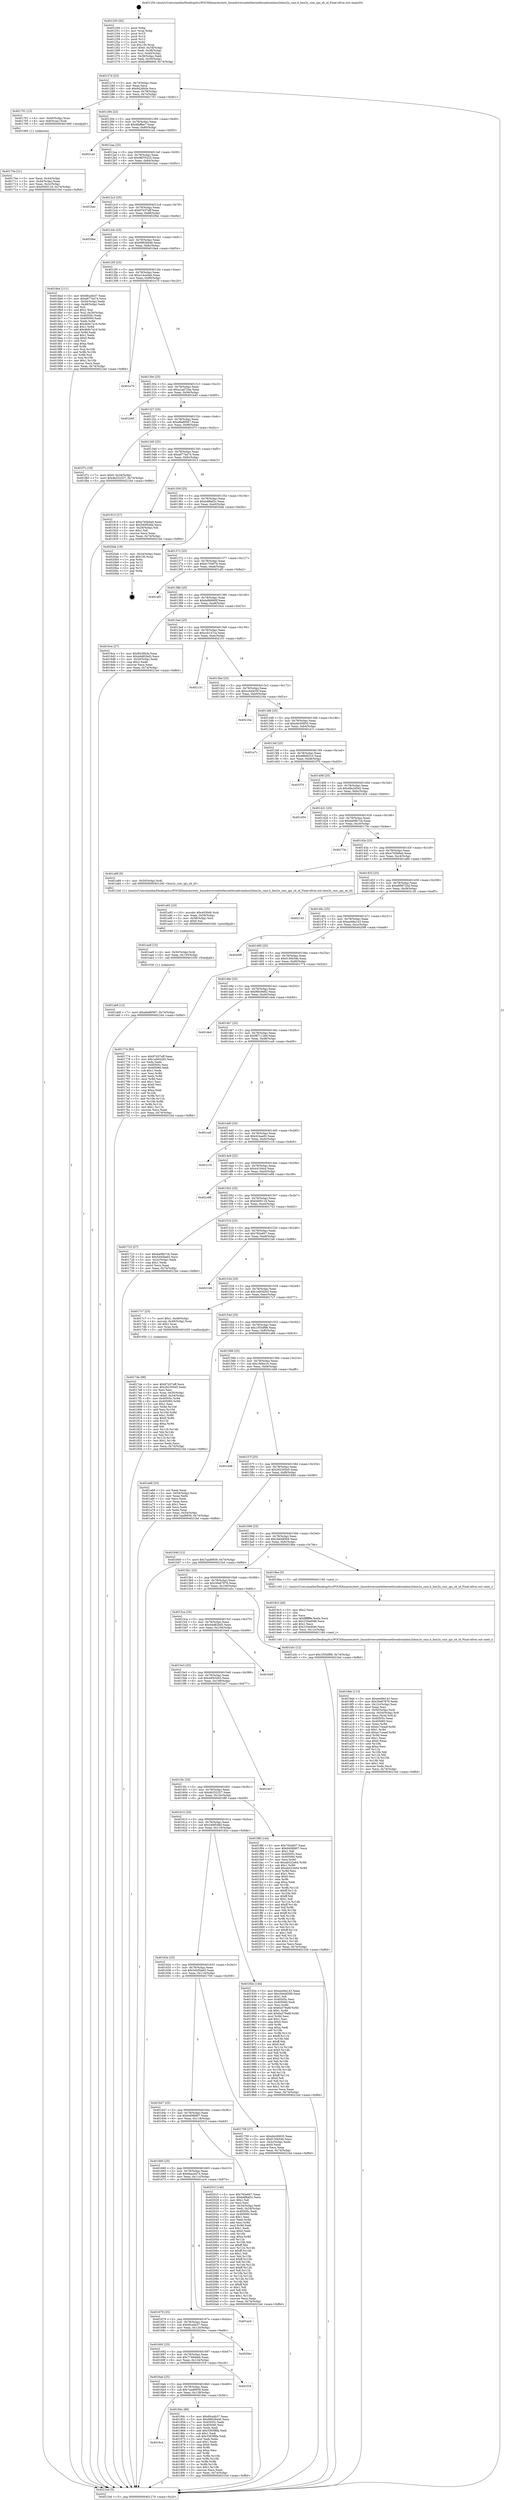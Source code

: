 digraph "0x401250" {
  label = "0x401250 (/mnt/c/Users/mathe/Desktop/tcc/POCII/binaries/extr_linuxdriversnetethernetbroadcombnx2xbnx2x_cmn.h_bnx2x_cnic_igu_sb_id_Final-ollvm.out::main(0))"
  labelloc = "t"
  node[shape=record]

  Entry [label="",width=0.3,height=0.3,shape=circle,fillcolor=black,style=filled]
  "0x40127d" [label="{
     0x40127d [23]\l
     | [instrs]\l
     &nbsp;&nbsp;0x40127d \<+3\>: mov -0x74(%rbp),%eax\l
     &nbsp;&nbsp;0x401280 \<+2\>: mov %eax,%ecx\l
     &nbsp;&nbsp;0x401282 \<+6\>: sub $0x8426fcfa,%ecx\l
     &nbsp;&nbsp;0x401288 \<+3\>: mov %eax,-0x78(%rbp)\l
     &nbsp;&nbsp;0x40128b \<+3\>: mov %ecx,-0x7c(%rbp)\l
     &nbsp;&nbsp;0x40128e \<+6\>: je 0000000000401701 \<main+0x4b1\>\l
  }"]
  "0x401701" [label="{
     0x401701 [13]\l
     | [instrs]\l
     &nbsp;&nbsp;0x401701 \<+4\>: mov -0x40(%rbp),%rax\l
     &nbsp;&nbsp;0x401705 \<+4\>: mov 0x8(%rax),%rdi\l
     &nbsp;&nbsp;0x401709 \<+5\>: call 0000000000401060 \<atoi@plt\>\l
     | [calls]\l
     &nbsp;&nbsp;0x401060 \{1\} (unknown)\l
  }"]
  "0x401294" [label="{
     0x401294 [22]\l
     | [instrs]\l
     &nbsp;&nbsp;0x401294 \<+5\>: jmp 0000000000401299 \<main+0x49\>\l
     &nbsp;&nbsp;0x401299 \<+3\>: mov -0x78(%rbp),%eax\l
     &nbsp;&nbsp;0x40129c \<+5\>: sub $0x8faffae7,%eax\l
     &nbsp;&nbsp;0x4012a1 \<+3\>: mov %eax,-0x80(%rbp)\l
     &nbsp;&nbsp;0x4012a4 \<+6\>: je 00000000004021a5 \<main+0xf55\>\l
  }"]
  Exit [label="",width=0.3,height=0.3,shape=circle,fillcolor=black,style=filled,peripheries=2]
  "0x4021a5" [label="{
     0x4021a5\l
  }", style=dashed]
  "0x4012aa" [label="{
     0x4012aa [25]\l
     | [instrs]\l
     &nbsp;&nbsp;0x4012aa \<+5\>: jmp 00000000004012af \<main+0x5f\>\l
     &nbsp;&nbsp;0x4012af \<+3\>: mov -0x78(%rbp),%eax\l
     &nbsp;&nbsp;0x4012b2 \<+5\>: sub $0x96f76225,%eax\l
     &nbsp;&nbsp;0x4012b7 \<+6\>: mov %eax,-0x84(%rbp)\l
     &nbsp;&nbsp;0x4012bd \<+6\>: je 0000000000401bac \<main+0x95c\>\l
  }"]
  "0x401ab8" [label="{
     0x401ab8 [12]\l
     | [instrs]\l
     &nbsp;&nbsp;0x401ab8 \<+7\>: movl $0xa6a89567,-0x74(%rbp)\l
     &nbsp;&nbsp;0x401abf \<+5\>: jmp 00000000004021bd \<main+0xf6d\>\l
  }"]
  "0x401bac" [label="{
     0x401bac\l
  }", style=dashed]
  "0x4012c3" [label="{
     0x4012c3 [25]\l
     | [instrs]\l
     &nbsp;&nbsp;0x4012c3 \<+5\>: jmp 00000000004012c8 \<main+0x78\>\l
     &nbsp;&nbsp;0x4012c8 \<+3\>: mov -0x78(%rbp),%eax\l
     &nbsp;&nbsp;0x4012cb \<+5\>: sub $0x97d37eff,%eax\l
     &nbsp;&nbsp;0x4012d0 \<+6\>: mov %eax,-0x88(%rbp)\l
     &nbsp;&nbsp;0x4012d6 \<+6\>: je 00000000004020be \<main+0xe6e\>\l
  }"]
  "0x401aa9" [label="{
     0x401aa9 [15]\l
     | [instrs]\l
     &nbsp;&nbsp;0x401aa9 \<+4\>: mov -0x50(%rbp),%rdi\l
     &nbsp;&nbsp;0x401aad \<+6\>: mov %eax,-0x130(%rbp)\l
     &nbsp;&nbsp;0x401ab3 \<+5\>: call 0000000000401030 \<free@plt\>\l
     | [calls]\l
     &nbsp;&nbsp;0x401030 \{1\} (unknown)\l
  }"]
  "0x4020be" [label="{
     0x4020be\l
  }", style=dashed]
  "0x4012dc" [label="{
     0x4012dc [25]\l
     | [instrs]\l
     &nbsp;&nbsp;0x4012dc \<+5\>: jmp 00000000004012e1 \<main+0x91\>\l
     &nbsp;&nbsp;0x4012e1 \<+3\>: mov -0x78(%rbp),%eax\l
     &nbsp;&nbsp;0x4012e4 \<+5\>: sub $0x99628446,%eax\l
     &nbsp;&nbsp;0x4012e9 \<+6\>: mov %eax,-0x8c(%rbp)\l
     &nbsp;&nbsp;0x4012ef \<+6\>: je 00000000004018a4 \<main+0x654\>\l
  }"]
  "0x401a92" [label="{
     0x401a92 [23]\l
     | [instrs]\l
     &nbsp;&nbsp;0x401a92 \<+10\>: movabs $0x4030d6,%rdi\l
     &nbsp;&nbsp;0x401a9c \<+3\>: mov %eax,-0x58(%rbp)\l
     &nbsp;&nbsp;0x401a9f \<+3\>: mov -0x58(%rbp),%esi\l
     &nbsp;&nbsp;0x401aa2 \<+2\>: mov $0x0,%al\l
     &nbsp;&nbsp;0x401aa4 \<+5\>: call 0000000000401040 \<printf@plt\>\l
     | [calls]\l
     &nbsp;&nbsp;0x401040 \{1\} (unknown)\l
  }"]
  "0x4018a4" [label="{
     0x4018a4 [111]\l
     | [instrs]\l
     &nbsp;&nbsp;0x4018a4 \<+5\>: mov $0x6fca4b37,%eax\l
     &nbsp;&nbsp;0x4018a9 \<+5\>: mov $0xa877ea74,%ecx\l
     &nbsp;&nbsp;0x4018ae \<+3\>: mov -0x54(%rbp),%edx\l
     &nbsp;&nbsp;0x4018b1 \<+3\>: cmp -0x48(%rbp),%edx\l
     &nbsp;&nbsp;0x4018b4 \<+4\>: setl %sil\l
     &nbsp;&nbsp;0x4018b8 \<+4\>: and $0x1,%sil\l
     &nbsp;&nbsp;0x4018bc \<+4\>: mov %sil,-0x26(%rbp)\l
     &nbsp;&nbsp;0x4018c0 \<+7\>: mov 0x40505c,%edx\l
     &nbsp;&nbsp;0x4018c7 \<+7\>: mov 0x405060,%edi\l
     &nbsp;&nbsp;0x4018ce \<+3\>: mov %edx,%r8d\l
     &nbsp;&nbsp;0x4018d1 \<+7\>: sub $0x4b9c7a16,%r8d\l
     &nbsp;&nbsp;0x4018d8 \<+4\>: sub $0x1,%r8d\l
     &nbsp;&nbsp;0x4018dc \<+7\>: add $0x4b9c7a16,%r8d\l
     &nbsp;&nbsp;0x4018e3 \<+4\>: imul %r8d,%edx\l
     &nbsp;&nbsp;0x4018e7 \<+3\>: and $0x1,%edx\l
     &nbsp;&nbsp;0x4018ea \<+3\>: cmp $0x0,%edx\l
     &nbsp;&nbsp;0x4018ed \<+4\>: sete %sil\l
     &nbsp;&nbsp;0x4018f1 \<+3\>: cmp $0xa,%edi\l
     &nbsp;&nbsp;0x4018f4 \<+4\>: setl %r9b\l
     &nbsp;&nbsp;0x4018f8 \<+3\>: mov %sil,%r10b\l
     &nbsp;&nbsp;0x4018fb \<+3\>: and %r9b,%r10b\l
     &nbsp;&nbsp;0x4018fe \<+3\>: xor %r9b,%sil\l
     &nbsp;&nbsp;0x401901 \<+3\>: or %sil,%r10b\l
     &nbsp;&nbsp;0x401904 \<+4\>: test $0x1,%r10b\l
     &nbsp;&nbsp;0x401908 \<+3\>: cmovne %ecx,%eax\l
     &nbsp;&nbsp;0x40190b \<+3\>: mov %eax,-0x74(%rbp)\l
     &nbsp;&nbsp;0x40190e \<+5\>: jmp 00000000004021bd \<main+0xf6d\>\l
  }"]
  "0x4012f5" [label="{
     0x4012f5 [25]\l
     | [instrs]\l
     &nbsp;&nbsp;0x4012f5 \<+5\>: jmp 00000000004012fa \<main+0xaa\>\l
     &nbsp;&nbsp;0x4012fa \<+3\>: mov -0x78(%rbp),%eax\l
     &nbsp;&nbsp;0x4012fd \<+5\>: sub $0xa14ce0ab,%eax\l
     &nbsp;&nbsp;0x401302 \<+6\>: mov %eax,-0x90(%rbp)\l
     &nbsp;&nbsp;0x401308 \<+6\>: je 0000000000401e70 \<main+0xc20\>\l
  }"]
  "0x4019eb" [label="{
     0x4019eb [113]\l
     | [instrs]\l
     &nbsp;&nbsp;0x4019eb \<+5\>: mov $0xee49a143,%ecx\l
     &nbsp;&nbsp;0x4019f0 \<+5\>: mov $0x30e67876,%edx\l
     &nbsp;&nbsp;0x4019f5 \<+6\>: mov -0x12c(%rbp),%esi\l
     &nbsp;&nbsp;0x4019fb \<+3\>: imul %eax,%esi\l
     &nbsp;&nbsp;0x4019fe \<+4\>: mov -0x50(%rbp),%rdi\l
     &nbsp;&nbsp;0x401a02 \<+4\>: movslq -0x54(%rbp),%r8\l
     &nbsp;&nbsp;0x401a06 \<+4\>: mov %esi,(%rdi,%r8,4)\l
     &nbsp;&nbsp;0x401a0a \<+7\>: mov 0x40505c,%eax\l
     &nbsp;&nbsp;0x401a11 \<+7\>: mov 0x405060,%esi\l
     &nbsp;&nbsp;0x401a18 \<+3\>: mov %eax,%r9d\l
     &nbsp;&nbsp;0x401a1b \<+7\>: sub $0xec7ceaef,%r9d\l
     &nbsp;&nbsp;0x401a22 \<+4\>: sub $0x1,%r9d\l
     &nbsp;&nbsp;0x401a26 \<+7\>: add $0xec7ceaef,%r9d\l
     &nbsp;&nbsp;0x401a2d \<+4\>: imul %r9d,%eax\l
     &nbsp;&nbsp;0x401a31 \<+3\>: and $0x1,%eax\l
     &nbsp;&nbsp;0x401a34 \<+3\>: cmp $0x0,%eax\l
     &nbsp;&nbsp;0x401a37 \<+4\>: sete %r10b\l
     &nbsp;&nbsp;0x401a3b \<+3\>: cmp $0xa,%esi\l
     &nbsp;&nbsp;0x401a3e \<+4\>: setl %r11b\l
     &nbsp;&nbsp;0x401a42 \<+3\>: mov %r10b,%bl\l
     &nbsp;&nbsp;0x401a45 \<+3\>: and %r11b,%bl\l
     &nbsp;&nbsp;0x401a48 \<+3\>: xor %r11b,%r10b\l
     &nbsp;&nbsp;0x401a4b \<+3\>: or %r10b,%bl\l
     &nbsp;&nbsp;0x401a4e \<+3\>: test $0x1,%bl\l
     &nbsp;&nbsp;0x401a51 \<+3\>: cmovne %edx,%ecx\l
     &nbsp;&nbsp;0x401a54 \<+3\>: mov %ecx,-0x74(%rbp)\l
     &nbsp;&nbsp;0x401a57 \<+5\>: jmp 00000000004021bd \<main+0xf6d\>\l
  }"]
  "0x401e70" [label="{
     0x401e70\l
  }", style=dashed]
  "0x40130e" [label="{
     0x40130e [25]\l
     | [instrs]\l
     &nbsp;&nbsp;0x40130e \<+5\>: jmp 0000000000401313 \<main+0xc3\>\l
     &nbsp;&nbsp;0x401313 \<+3\>: mov -0x78(%rbp),%eax\l
     &nbsp;&nbsp;0x401316 \<+5\>: sub $0xa1ad724a,%eax\l
     &nbsp;&nbsp;0x40131b \<+6\>: mov %eax,-0x94(%rbp)\l
     &nbsp;&nbsp;0x401321 \<+6\>: je 0000000000401b45 \<main+0x8f5\>\l
  }"]
  "0x4019c3" [label="{
     0x4019c3 [40]\l
     | [instrs]\l
     &nbsp;&nbsp;0x4019c3 \<+5\>: mov $0x2,%ecx\l
     &nbsp;&nbsp;0x4019c8 \<+1\>: cltd\l
     &nbsp;&nbsp;0x4019c9 \<+2\>: idiv %ecx\l
     &nbsp;&nbsp;0x4019cb \<+6\>: imul $0xfffffffe,%edx,%ecx\l
     &nbsp;&nbsp;0x4019d1 \<+6\>: sub $0x233ed046,%ecx\l
     &nbsp;&nbsp;0x4019d7 \<+3\>: add $0x1,%ecx\l
     &nbsp;&nbsp;0x4019da \<+6\>: add $0x233ed046,%ecx\l
     &nbsp;&nbsp;0x4019e0 \<+6\>: mov %ecx,-0x12c(%rbp)\l
     &nbsp;&nbsp;0x4019e6 \<+5\>: call 0000000000401160 \<next_i\>\l
     | [calls]\l
     &nbsp;&nbsp;0x401160 \{1\} (/mnt/c/Users/mathe/Desktop/tcc/POCII/binaries/extr_linuxdriversnetethernetbroadcombnx2xbnx2x_cmn.h_bnx2x_cnic_igu_sb_id_Final-ollvm.out::next_i)\l
  }"]
  "0x401b45" [label="{
     0x401b45\l
  }", style=dashed]
  "0x401327" [label="{
     0x401327 [25]\l
     | [instrs]\l
     &nbsp;&nbsp;0x401327 \<+5\>: jmp 000000000040132c \<main+0xdc\>\l
     &nbsp;&nbsp;0x40132c \<+3\>: mov -0x78(%rbp),%eax\l
     &nbsp;&nbsp;0x40132f \<+5\>: sub $0xa6a89567,%eax\l
     &nbsp;&nbsp;0x401334 \<+6\>: mov %eax,-0x98(%rbp)\l
     &nbsp;&nbsp;0x40133a \<+6\>: je 0000000000401f7c \<main+0xd2c\>\l
  }"]
  "0x4016c4" [label="{
     0x4016c4\l
  }", style=dashed]
  "0x401f7c" [label="{
     0x401f7c [19]\l
     | [instrs]\l
     &nbsp;&nbsp;0x401f7c \<+7\>: movl $0x0,-0x34(%rbp)\l
     &nbsp;&nbsp;0x401f83 \<+7\>: movl $0x4b252327,-0x74(%rbp)\l
     &nbsp;&nbsp;0x401f8a \<+5\>: jmp 00000000004021bd \<main+0xf6d\>\l
  }"]
  "0x401340" [label="{
     0x401340 [25]\l
     | [instrs]\l
     &nbsp;&nbsp;0x401340 \<+5\>: jmp 0000000000401345 \<main+0xf5\>\l
     &nbsp;&nbsp;0x401345 \<+3\>: mov -0x78(%rbp),%eax\l
     &nbsp;&nbsp;0x401348 \<+5\>: sub $0xa877ea74,%eax\l
     &nbsp;&nbsp;0x40134d \<+6\>: mov %eax,-0x9c(%rbp)\l
     &nbsp;&nbsp;0x401353 \<+6\>: je 0000000000401913 \<main+0x6c3\>\l
  }"]
  "0x40184c" [label="{
     0x40184c [88]\l
     | [instrs]\l
     &nbsp;&nbsp;0x40184c \<+5\>: mov $0x6fca4b37,%eax\l
     &nbsp;&nbsp;0x401851 \<+5\>: mov $0x99628446,%ecx\l
     &nbsp;&nbsp;0x401856 \<+7\>: mov 0x40505c,%edx\l
     &nbsp;&nbsp;0x40185d \<+7\>: mov 0x405060,%esi\l
     &nbsp;&nbsp;0x401864 \<+2\>: mov %edx,%edi\l
     &nbsp;&nbsp;0x401866 \<+6\>: add $0x3393f8fa,%edi\l
     &nbsp;&nbsp;0x40186c \<+3\>: sub $0x1,%edi\l
     &nbsp;&nbsp;0x40186f \<+6\>: sub $0x3393f8fa,%edi\l
     &nbsp;&nbsp;0x401875 \<+3\>: imul %edi,%edx\l
     &nbsp;&nbsp;0x401878 \<+3\>: and $0x1,%edx\l
     &nbsp;&nbsp;0x40187b \<+3\>: cmp $0x0,%edx\l
     &nbsp;&nbsp;0x40187e \<+4\>: sete %r8b\l
     &nbsp;&nbsp;0x401882 \<+3\>: cmp $0xa,%esi\l
     &nbsp;&nbsp;0x401885 \<+4\>: setl %r9b\l
     &nbsp;&nbsp;0x401889 \<+3\>: mov %r8b,%r10b\l
     &nbsp;&nbsp;0x40188c \<+3\>: and %r9b,%r10b\l
     &nbsp;&nbsp;0x40188f \<+3\>: xor %r9b,%r8b\l
     &nbsp;&nbsp;0x401892 \<+3\>: or %r8b,%r10b\l
     &nbsp;&nbsp;0x401895 \<+4\>: test $0x1,%r10b\l
     &nbsp;&nbsp;0x401899 \<+3\>: cmovne %ecx,%eax\l
     &nbsp;&nbsp;0x40189c \<+3\>: mov %eax,-0x74(%rbp)\l
     &nbsp;&nbsp;0x40189f \<+5\>: jmp 00000000004021bd \<main+0xf6d\>\l
  }"]
  "0x401913" [label="{
     0x401913 [27]\l
     | [instrs]\l
     &nbsp;&nbsp;0x401913 \<+5\>: mov $0xe765b6a0,%eax\l
     &nbsp;&nbsp;0x401918 \<+5\>: mov $0x540f548d,%ecx\l
     &nbsp;&nbsp;0x40191d \<+3\>: mov -0x26(%rbp),%dl\l
     &nbsp;&nbsp;0x401920 \<+3\>: test $0x1,%dl\l
     &nbsp;&nbsp;0x401923 \<+3\>: cmovne %ecx,%eax\l
     &nbsp;&nbsp;0x401926 \<+3\>: mov %eax,-0x74(%rbp)\l
     &nbsp;&nbsp;0x401929 \<+5\>: jmp 00000000004021bd \<main+0xf6d\>\l
  }"]
  "0x401359" [label="{
     0x401359 [25]\l
     | [instrs]\l
     &nbsp;&nbsp;0x401359 \<+5\>: jmp 000000000040135e \<main+0x10e\>\l
     &nbsp;&nbsp;0x40135e \<+3\>: mov -0x78(%rbp),%eax\l
     &nbsp;&nbsp;0x401361 \<+5\>: sub $0xb4f8af2c,%eax\l
     &nbsp;&nbsp;0x401366 \<+6\>: mov %eax,-0xa0(%rbp)\l
     &nbsp;&nbsp;0x40136c \<+6\>: je 00000000004020ab \<main+0xe5b\>\l
  }"]
  "0x4016ab" [label="{
     0x4016ab [25]\l
     | [instrs]\l
     &nbsp;&nbsp;0x4016ab \<+5\>: jmp 00000000004016b0 \<main+0x460\>\l
     &nbsp;&nbsp;0x4016b0 \<+3\>: mov -0x78(%rbp),%eax\l
     &nbsp;&nbsp;0x4016b3 \<+5\>: sub $0x7aad9939,%eax\l
     &nbsp;&nbsp;0x4016b8 \<+6\>: mov %eax,-0x128(%rbp)\l
     &nbsp;&nbsp;0x4016be \<+6\>: je 000000000040184c \<main+0x5fc\>\l
  }"]
  "0x4020ab" [label="{
     0x4020ab [19]\l
     | [instrs]\l
     &nbsp;&nbsp;0x4020ab \<+3\>: mov -0x24(%rbp),%eax\l
     &nbsp;&nbsp;0x4020ae \<+7\>: add $0x130,%rsp\l
     &nbsp;&nbsp;0x4020b5 \<+1\>: pop %rbx\l
     &nbsp;&nbsp;0x4020b6 \<+2\>: pop %r12\l
     &nbsp;&nbsp;0x4020b8 \<+2\>: pop %r14\l
     &nbsp;&nbsp;0x4020ba \<+2\>: pop %r15\l
     &nbsp;&nbsp;0x4020bc \<+1\>: pop %rbp\l
     &nbsp;&nbsp;0x4020bd \<+1\>: ret\l
  }"]
  "0x401372" [label="{
     0x401372 [25]\l
     | [instrs]\l
     &nbsp;&nbsp;0x401372 \<+5\>: jmp 0000000000401377 \<main+0x127\>\l
     &nbsp;&nbsp;0x401377 \<+3\>: mov -0x78(%rbp),%eax\l
     &nbsp;&nbsp;0x40137a \<+5\>: sub $0xbc70497b,%eax\l
     &nbsp;&nbsp;0x40137f \<+6\>: mov %eax,-0xa4(%rbp)\l
     &nbsp;&nbsp;0x401385 \<+6\>: je 0000000000401af2 \<main+0x8a2\>\l
  }"]
  "0x401f18" [label="{
     0x401f18\l
  }", style=dashed]
  "0x401af2" [label="{
     0x401af2\l
  }", style=dashed]
  "0x40138b" [label="{
     0x40138b [25]\l
     | [instrs]\l
     &nbsp;&nbsp;0x40138b \<+5\>: jmp 0000000000401390 \<main+0x140\>\l
     &nbsp;&nbsp;0x401390 \<+3\>: mov -0x78(%rbp),%eax\l
     &nbsp;&nbsp;0x401393 \<+5\>: sub $0xbd86660f,%eax\l
     &nbsp;&nbsp;0x401398 \<+6\>: mov %eax,-0xa8(%rbp)\l
     &nbsp;&nbsp;0x40139e \<+6\>: je 00000000004016ce \<main+0x47e\>\l
  }"]
  "0x401692" [label="{
     0x401692 [25]\l
     | [instrs]\l
     &nbsp;&nbsp;0x401692 \<+5\>: jmp 0000000000401697 \<main+0x447\>\l
     &nbsp;&nbsp;0x401697 \<+3\>: mov -0x78(%rbp),%eax\l
     &nbsp;&nbsp;0x40169a \<+5\>: sub $0x77494deb,%eax\l
     &nbsp;&nbsp;0x40169f \<+6\>: mov %eax,-0x124(%rbp)\l
     &nbsp;&nbsp;0x4016a5 \<+6\>: je 0000000000401f18 \<main+0xcc8\>\l
  }"]
  "0x4016ce" [label="{
     0x4016ce [27]\l
     | [instrs]\l
     &nbsp;&nbsp;0x4016ce \<+5\>: mov $0x8426fcfa,%eax\l
     &nbsp;&nbsp;0x4016d3 \<+5\>: mov $0x44d82bd5,%ecx\l
     &nbsp;&nbsp;0x4016d8 \<+3\>: mov -0x30(%rbp),%edx\l
     &nbsp;&nbsp;0x4016db \<+3\>: cmp $0x2,%edx\l
     &nbsp;&nbsp;0x4016de \<+3\>: cmovne %ecx,%eax\l
     &nbsp;&nbsp;0x4016e1 \<+3\>: mov %eax,-0x74(%rbp)\l
     &nbsp;&nbsp;0x4016e4 \<+5\>: jmp 00000000004021bd \<main+0xf6d\>\l
  }"]
  "0x4013a4" [label="{
     0x4013a4 [25]\l
     | [instrs]\l
     &nbsp;&nbsp;0x4013a4 \<+5\>: jmp 00000000004013a9 \<main+0x159\>\l
     &nbsp;&nbsp;0x4013a9 \<+3\>: mov -0x78(%rbp),%eax\l
     &nbsp;&nbsp;0x4013ac \<+5\>: sub $0xccb147ca,%eax\l
     &nbsp;&nbsp;0x4013b1 \<+6\>: mov %eax,-0xac(%rbp)\l
     &nbsp;&nbsp;0x4013b7 \<+6\>: je 0000000000402151 \<main+0xf01\>\l
  }"]
  "0x4021bd" [label="{
     0x4021bd [5]\l
     | [instrs]\l
     &nbsp;&nbsp;0x4021bd \<+5\>: jmp 000000000040127d \<main+0x2d\>\l
  }"]
  "0x401250" [label="{
     0x401250 [45]\l
     | [instrs]\l
     &nbsp;&nbsp;0x401250 \<+1\>: push %rbp\l
     &nbsp;&nbsp;0x401251 \<+3\>: mov %rsp,%rbp\l
     &nbsp;&nbsp;0x401254 \<+2\>: push %r15\l
     &nbsp;&nbsp;0x401256 \<+2\>: push %r14\l
     &nbsp;&nbsp;0x401258 \<+2\>: push %r12\l
     &nbsp;&nbsp;0x40125a \<+1\>: push %rbx\l
     &nbsp;&nbsp;0x40125b \<+7\>: sub $0x130,%rsp\l
     &nbsp;&nbsp;0x401262 \<+7\>: movl $0x0,-0x34(%rbp)\l
     &nbsp;&nbsp;0x401269 \<+3\>: mov %edi,-0x38(%rbp)\l
     &nbsp;&nbsp;0x40126c \<+4\>: mov %rsi,-0x40(%rbp)\l
     &nbsp;&nbsp;0x401270 \<+3\>: mov -0x38(%rbp),%edi\l
     &nbsp;&nbsp;0x401273 \<+3\>: mov %edi,-0x30(%rbp)\l
     &nbsp;&nbsp;0x401276 \<+7\>: movl $0xbd86660f,-0x74(%rbp)\l
  }"]
  "0x40170e" [label="{
     0x40170e [21]\l
     | [instrs]\l
     &nbsp;&nbsp;0x40170e \<+3\>: mov %eax,-0x44(%rbp)\l
     &nbsp;&nbsp;0x401711 \<+3\>: mov -0x44(%rbp),%eax\l
     &nbsp;&nbsp;0x401714 \<+3\>: mov %eax,-0x2c(%rbp)\l
     &nbsp;&nbsp;0x401717 \<+7\>: movl $0x5000118,-0x74(%rbp)\l
     &nbsp;&nbsp;0x40171e \<+5\>: jmp 00000000004021bd \<main+0xf6d\>\l
  }"]
  "0x4020ec" [label="{
     0x4020ec\l
  }", style=dashed]
  "0x402151" [label="{
     0x402151\l
  }", style=dashed]
  "0x4013bd" [label="{
     0x4013bd [25]\l
     | [instrs]\l
     &nbsp;&nbsp;0x4013bd \<+5\>: jmp 00000000004013c2 \<main+0x172\>\l
     &nbsp;&nbsp;0x4013c2 \<+3\>: mov -0x78(%rbp),%eax\l
     &nbsp;&nbsp;0x4013c5 \<+5\>: sub $0xccbd435f,%eax\l
     &nbsp;&nbsp;0x4013ca \<+6\>: mov %eax,-0xb0(%rbp)\l
     &nbsp;&nbsp;0x4013d0 \<+6\>: je 000000000040216a \<main+0xf1a\>\l
  }"]
  "0x401679" [label="{
     0x401679 [25]\l
     | [instrs]\l
     &nbsp;&nbsp;0x401679 \<+5\>: jmp 000000000040167e \<main+0x42e\>\l
     &nbsp;&nbsp;0x40167e \<+3\>: mov -0x78(%rbp),%eax\l
     &nbsp;&nbsp;0x401681 \<+5\>: sub $0x6fca4b37,%eax\l
     &nbsp;&nbsp;0x401686 \<+6\>: mov %eax,-0x120(%rbp)\l
     &nbsp;&nbsp;0x40168c \<+6\>: je 00000000004020ec \<main+0xe9c\>\l
  }"]
  "0x40216a" [label="{
     0x40216a\l
  }", style=dashed]
  "0x4013d6" [label="{
     0x4013d6 [25]\l
     | [instrs]\l
     &nbsp;&nbsp;0x4013d6 \<+5\>: jmp 00000000004013db \<main+0x18b\>\l
     &nbsp;&nbsp;0x4013db \<+3\>: mov -0x78(%rbp),%eax\l
     &nbsp;&nbsp;0x4013de \<+5\>: sub $0xd4c00835,%eax\l
     &nbsp;&nbsp;0x4013e3 \<+6\>: mov %eax,-0xb4(%rbp)\l
     &nbsp;&nbsp;0x4013e9 \<+6\>: je 0000000000401e7c \<main+0xc2c\>\l
  }"]
  "0x401ac4" [label="{
     0x401ac4\l
  }", style=dashed]
  "0x401e7c" [label="{
     0x401e7c\l
  }", style=dashed]
  "0x4013ef" [label="{
     0x4013ef [25]\l
     | [instrs]\l
     &nbsp;&nbsp;0x4013ef \<+5\>: jmp 00000000004013f4 \<main+0x1a4\>\l
     &nbsp;&nbsp;0x4013f4 \<+3\>: mov -0x78(%rbp),%eax\l
     &nbsp;&nbsp;0x4013f7 \<+5\>: sub $0xd8bf0310,%eax\l
     &nbsp;&nbsp;0x4013fc \<+6\>: mov %eax,-0xb8(%rbp)\l
     &nbsp;&nbsp;0x401402 \<+6\>: je 0000000000401f70 \<main+0xd20\>\l
  }"]
  "0x401660" [label="{
     0x401660 [25]\l
     | [instrs]\l
     &nbsp;&nbsp;0x401660 \<+5\>: jmp 0000000000401665 \<main+0x415\>\l
     &nbsp;&nbsp;0x401665 \<+3\>: mov -0x78(%rbp),%eax\l
     &nbsp;&nbsp;0x401668 \<+5\>: sub $0x6baceb74,%eax\l
     &nbsp;&nbsp;0x40166d \<+6\>: mov %eax,-0x11c(%rbp)\l
     &nbsp;&nbsp;0x401673 \<+6\>: je 0000000000401ac4 \<main+0x874\>\l
  }"]
  "0x401f70" [label="{
     0x401f70\l
  }", style=dashed]
  "0x401408" [label="{
     0x401408 [25]\l
     | [instrs]\l
     &nbsp;&nbsp;0x401408 \<+5\>: jmp 000000000040140d \<main+0x1bd\>\l
     &nbsp;&nbsp;0x40140d \<+3\>: mov -0x78(%rbp),%eax\l
     &nbsp;&nbsp;0x401410 \<+5\>: sub $0xd9a2d5d2,%eax\l
     &nbsp;&nbsp;0x401415 \<+6\>: mov %eax,-0xbc(%rbp)\l
     &nbsp;&nbsp;0x40141b \<+6\>: je 0000000000401d54 \<main+0xb04\>\l
  }"]
  "0x40201f" [label="{
     0x40201f [140]\l
     | [instrs]\l
     &nbsp;&nbsp;0x40201f \<+5\>: mov $0x792e607,%eax\l
     &nbsp;&nbsp;0x402024 \<+5\>: mov $0xb4f8af2c,%ecx\l
     &nbsp;&nbsp;0x402029 \<+2\>: mov $0x1,%dl\l
     &nbsp;&nbsp;0x40202b \<+2\>: xor %esi,%esi\l
     &nbsp;&nbsp;0x40202d \<+3\>: mov -0x34(%rbp),%edi\l
     &nbsp;&nbsp;0x402030 \<+3\>: mov %edi,-0x24(%rbp)\l
     &nbsp;&nbsp;0x402033 \<+7\>: mov 0x40505c,%edi\l
     &nbsp;&nbsp;0x40203a \<+8\>: mov 0x405060,%r8d\l
     &nbsp;&nbsp;0x402042 \<+3\>: sub $0x1,%esi\l
     &nbsp;&nbsp;0x402045 \<+3\>: mov %edi,%r9d\l
     &nbsp;&nbsp;0x402048 \<+3\>: add %esi,%r9d\l
     &nbsp;&nbsp;0x40204b \<+4\>: imul %r9d,%edi\l
     &nbsp;&nbsp;0x40204f \<+3\>: and $0x1,%edi\l
     &nbsp;&nbsp;0x402052 \<+3\>: cmp $0x0,%edi\l
     &nbsp;&nbsp;0x402055 \<+4\>: sete %r10b\l
     &nbsp;&nbsp;0x402059 \<+4\>: cmp $0xa,%r8d\l
     &nbsp;&nbsp;0x40205d \<+4\>: setl %r11b\l
     &nbsp;&nbsp;0x402061 \<+3\>: mov %r10b,%bl\l
     &nbsp;&nbsp;0x402064 \<+3\>: xor $0xff,%bl\l
     &nbsp;&nbsp;0x402067 \<+3\>: mov %r11b,%r14b\l
     &nbsp;&nbsp;0x40206a \<+4\>: xor $0xff,%r14b\l
     &nbsp;&nbsp;0x40206e \<+3\>: xor $0x1,%dl\l
     &nbsp;&nbsp;0x402071 \<+3\>: mov %bl,%r15b\l
     &nbsp;&nbsp;0x402074 \<+4\>: and $0xff,%r15b\l
     &nbsp;&nbsp;0x402078 \<+3\>: and %dl,%r10b\l
     &nbsp;&nbsp;0x40207b \<+3\>: mov %r14b,%r12b\l
     &nbsp;&nbsp;0x40207e \<+4\>: and $0xff,%r12b\l
     &nbsp;&nbsp;0x402082 \<+3\>: and %dl,%r11b\l
     &nbsp;&nbsp;0x402085 \<+3\>: or %r10b,%r15b\l
     &nbsp;&nbsp;0x402088 \<+3\>: or %r11b,%r12b\l
     &nbsp;&nbsp;0x40208b \<+3\>: xor %r12b,%r15b\l
     &nbsp;&nbsp;0x40208e \<+3\>: or %r14b,%bl\l
     &nbsp;&nbsp;0x402091 \<+3\>: xor $0xff,%bl\l
     &nbsp;&nbsp;0x402094 \<+3\>: or $0x1,%dl\l
     &nbsp;&nbsp;0x402097 \<+2\>: and %dl,%bl\l
     &nbsp;&nbsp;0x402099 \<+3\>: or %bl,%r15b\l
     &nbsp;&nbsp;0x40209c \<+4\>: test $0x1,%r15b\l
     &nbsp;&nbsp;0x4020a0 \<+3\>: cmovne %ecx,%eax\l
     &nbsp;&nbsp;0x4020a3 \<+3\>: mov %eax,-0x74(%rbp)\l
     &nbsp;&nbsp;0x4020a6 \<+5\>: jmp 00000000004021bd \<main+0xf6d\>\l
  }"]
  "0x401d54" [label="{
     0x401d54\l
  }", style=dashed]
  "0x401421" [label="{
     0x401421 [25]\l
     | [instrs]\l
     &nbsp;&nbsp;0x401421 \<+5\>: jmp 0000000000401426 \<main+0x1d6\>\l
     &nbsp;&nbsp;0x401426 \<+3\>: mov -0x78(%rbp),%eax\l
     &nbsp;&nbsp;0x401429 \<+5\>: sub $0xda08b7cb,%eax\l
     &nbsp;&nbsp;0x40142e \<+6\>: mov %eax,-0xc0(%rbp)\l
     &nbsp;&nbsp;0x401434 \<+6\>: je 000000000040173e \<main+0x4ee\>\l
  }"]
  "0x4017de" [label="{
     0x4017de [98]\l
     | [instrs]\l
     &nbsp;&nbsp;0x4017de \<+5\>: mov $0x97d37eff,%ecx\l
     &nbsp;&nbsp;0x4017e3 \<+5\>: mov $0x262305e5,%edx\l
     &nbsp;&nbsp;0x4017e8 \<+2\>: xor %esi,%esi\l
     &nbsp;&nbsp;0x4017ea \<+4\>: mov %rax,-0x50(%rbp)\l
     &nbsp;&nbsp;0x4017ee \<+7\>: movl $0x0,-0x54(%rbp)\l
     &nbsp;&nbsp;0x4017f5 \<+8\>: mov 0x40505c,%r8d\l
     &nbsp;&nbsp;0x4017fd \<+8\>: mov 0x405060,%r9d\l
     &nbsp;&nbsp;0x401805 \<+3\>: sub $0x1,%esi\l
     &nbsp;&nbsp;0x401808 \<+3\>: mov %r8d,%r10d\l
     &nbsp;&nbsp;0x40180b \<+3\>: add %esi,%r10d\l
     &nbsp;&nbsp;0x40180e \<+4\>: imul %r10d,%r8d\l
     &nbsp;&nbsp;0x401812 \<+4\>: and $0x1,%r8d\l
     &nbsp;&nbsp;0x401816 \<+4\>: cmp $0x0,%r8d\l
     &nbsp;&nbsp;0x40181a \<+4\>: sete %r11b\l
     &nbsp;&nbsp;0x40181e \<+4\>: cmp $0xa,%r9d\l
     &nbsp;&nbsp;0x401822 \<+3\>: setl %bl\l
     &nbsp;&nbsp;0x401825 \<+3\>: mov %r11b,%r14b\l
     &nbsp;&nbsp;0x401828 \<+3\>: and %bl,%r14b\l
     &nbsp;&nbsp;0x40182b \<+3\>: xor %bl,%r11b\l
     &nbsp;&nbsp;0x40182e \<+3\>: or %r11b,%r14b\l
     &nbsp;&nbsp;0x401831 \<+4\>: test $0x1,%r14b\l
     &nbsp;&nbsp;0x401835 \<+3\>: cmovne %edx,%ecx\l
     &nbsp;&nbsp;0x401838 \<+3\>: mov %ecx,-0x74(%rbp)\l
     &nbsp;&nbsp;0x40183b \<+5\>: jmp 00000000004021bd \<main+0xf6d\>\l
  }"]
  "0x40173e" [label="{
     0x40173e\l
  }", style=dashed]
  "0x40143a" [label="{
     0x40143a [25]\l
     | [instrs]\l
     &nbsp;&nbsp;0x40143a \<+5\>: jmp 000000000040143f \<main+0x1ef\>\l
     &nbsp;&nbsp;0x40143f \<+3\>: mov -0x78(%rbp),%eax\l
     &nbsp;&nbsp;0x401442 \<+5\>: sub $0xe765b6a0,%eax\l
     &nbsp;&nbsp;0x401447 \<+6\>: mov %eax,-0xc4(%rbp)\l
     &nbsp;&nbsp;0x40144d \<+6\>: je 0000000000401a89 \<main+0x839\>\l
  }"]
  "0x401647" [label="{
     0x401647 [25]\l
     | [instrs]\l
     &nbsp;&nbsp;0x401647 \<+5\>: jmp 000000000040164c \<main+0x3fc\>\l
     &nbsp;&nbsp;0x40164c \<+3\>: mov -0x78(%rbp),%eax\l
     &nbsp;&nbsp;0x40164f \<+5\>: sub $0x6408fd07,%eax\l
     &nbsp;&nbsp;0x401654 \<+6\>: mov %eax,-0x118(%rbp)\l
     &nbsp;&nbsp;0x40165a \<+6\>: je 000000000040201f \<main+0xdcf\>\l
  }"]
  "0x401a89" [label="{
     0x401a89 [9]\l
     | [instrs]\l
     &nbsp;&nbsp;0x401a89 \<+4\>: mov -0x50(%rbp),%rdi\l
     &nbsp;&nbsp;0x401a8d \<+5\>: call 0000000000401240 \<bnx2x_cnic_igu_sb_id\>\l
     | [calls]\l
     &nbsp;&nbsp;0x401240 \{1\} (/mnt/c/Users/mathe/Desktop/tcc/POCII/binaries/extr_linuxdriversnetethernetbroadcombnx2xbnx2x_cmn.h_bnx2x_cnic_igu_sb_id_Final-ollvm.out::bnx2x_cnic_igu_sb_id)\l
  }"]
  "0x401453" [label="{
     0x401453 [25]\l
     | [instrs]\l
     &nbsp;&nbsp;0x401453 \<+5\>: jmp 0000000000401458 \<main+0x208\>\l
     &nbsp;&nbsp;0x401458 \<+3\>: mov -0x78(%rbp),%eax\l
     &nbsp;&nbsp;0x40145b \<+5\>: sub $0xe898720d,%eax\l
     &nbsp;&nbsp;0x401460 \<+6\>: mov %eax,-0xc8(%rbp)\l
     &nbsp;&nbsp;0x401466 \<+6\>: je 0000000000402145 \<main+0xef5\>\l
  }"]
  "0x401759" [label="{
     0x401759 [27]\l
     | [instrs]\l
     &nbsp;&nbsp;0x401759 \<+5\>: mov $0xd4c00835,%eax\l
     &nbsp;&nbsp;0x40175e \<+5\>: mov $0xf130b54b,%ecx\l
     &nbsp;&nbsp;0x401763 \<+3\>: mov -0x2c(%rbp),%edx\l
     &nbsp;&nbsp;0x401766 \<+3\>: cmp $0x0,%edx\l
     &nbsp;&nbsp;0x401769 \<+3\>: cmove %ecx,%eax\l
     &nbsp;&nbsp;0x40176c \<+3\>: mov %eax,-0x74(%rbp)\l
     &nbsp;&nbsp;0x40176f \<+5\>: jmp 00000000004021bd \<main+0xf6d\>\l
  }"]
  "0x402145" [label="{
     0x402145\l
  }", style=dashed]
  "0x40146c" [label="{
     0x40146c [25]\l
     | [instrs]\l
     &nbsp;&nbsp;0x40146c \<+5\>: jmp 0000000000401471 \<main+0x221\>\l
     &nbsp;&nbsp;0x401471 \<+3\>: mov -0x78(%rbp),%eax\l
     &nbsp;&nbsp;0x401474 \<+5\>: sub $0xee49a143,%eax\l
     &nbsp;&nbsp;0x401479 \<+6\>: mov %eax,-0xcc(%rbp)\l
     &nbsp;&nbsp;0x40147f \<+6\>: je 00000000004020f8 \<main+0xea8\>\l
  }"]
  "0x40162e" [label="{
     0x40162e [25]\l
     | [instrs]\l
     &nbsp;&nbsp;0x40162e \<+5\>: jmp 0000000000401633 \<main+0x3e3\>\l
     &nbsp;&nbsp;0x401633 \<+3\>: mov -0x78(%rbp),%eax\l
     &nbsp;&nbsp;0x401636 \<+5\>: sub $0x5d45beb5,%eax\l
     &nbsp;&nbsp;0x40163b \<+6\>: mov %eax,-0x114(%rbp)\l
     &nbsp;&nbsp;0x401641 \<+6\>: je 0000000000401759 \<main+0x509\>\l
  }"]
  "0x4020f8" [label="{
     0x4020f8\l
  }", style=dashed]
  "0x401485" [label="{
     0x401485 [25]\l
     | [instrs]\l
     &nbsp;&nbsp;0x401485 \<+5\>: jmp 000000000040148a \<main+0x23a\>\l
     &nbsp;&nbsp;0x40148a \<+3\>: mov -0x78(%rbp),%eax\l
     &nbsp;&nbsp;0x40148d \<+5\>: sub $0xf130b54b,%eax\l
     &nbsp;&nbsp;0x401492 \<+6\>: mov %eax,-0xd0(%rbp)\l
     &nbsp;&nbsp;0x401498 \<+6\>: je 0000000000401774 \<main+0x524\>\l
  }"]
  "0x40192e" [label="{
     0x40192e [144]\l
     | [instrs]\l
     &nbsp;&nbsp;0x40192e \<+5\>: mov $0xee49a143,%eax\l
     &nbsp;&nbsp;0x401933 \<+5\>: mov $0x2b648509,%ecx\l
     &nbsp;&nbsp;0x401938 \<+2\>: mov $0x1,%dl\l
     &nbsp;&nbsp;0x40193a \<+7\>: mov 0x40505c,%esi\l
     &nbsp;&nbsp;0x401941 \<+7\>: mov 0x405060,%edi\l
     &nbsp;&nbsp;0x401948 \<+3\>: mov %esi,%r8d\l
     &nbsp;&nbsp;0x40194b \<+7\>: sub $0x6a579a8f,%r8d\l
     &nbsp;&nbsp;0x401952 \<+4\>: sub $0x1,%r8d\l
     &nbsp;&nbsp;0x401956 \<+7\>: add $0x6a579a8f,%r8d\l
     &nbsp;&nbsp;0x40195d \<+4\>: imul %r8d,%esi\l
     &nbsp;&nbsp;0x401961 \<+3\>: and $0x1,%esi\l
     &nbsp;&nbsp;0x401964 \<+3\>: cmp $0x0,%esi\l
     &nbsp;&nbsp;0x401967 \<+4\>: sete %r9b\l
     &nbsp;&nbsp;0x40196b \<+3\>: cmp $0xa,%edi\l
     &nbsp;&nbsp;0x40196e \<+4\>: setl %r10b\l
     &nbsp;&nbsp;0x401972 \<+3\>: mov %r9b,%r11b\l
     &nbsp;&nbsp;0x401975 \<+4\>: xor $0xff,%r11b\l
     &nbsp;&nbsp;0x401979 \<+3\>: mov %r10b,%bl\l
     &nbsp;&nbsp;0x40197c \<+3\>: xor $0xff,%bl\l
     &nbsp;&nbsp;0x40197f \<+3\>: xor $0x0,%dl\l
     &nbsp;&nbsp;0x401982 \<+3\>: mov %r11b,%r14b\l
     &nbsp;&nbsp;0x401985 \<+4\>: and $0x0,%r14b\l
     &nbsp;&nbsp;0x401989 \<+3\>: and %dl,%r9b\l
     &nbsp;&nbsp;0x40198c \<+3\>: mov %bl,%r15b\l
     &nbsp;&nbsp;0x40198f \<+4\>: and $0x0,%r15b\l
     &nbsp;&nbsp;0x401993 \<+3\>: and %dl,%r10b\l
     &nbsp;&nbsp;0x401996 \<+3\>: or %r9b,%r14b\l
     &nbsp;&nbsp;0x401999 \<+3\>: or %r10b,%r15b\l
     &nbsp;&nbsp;0x40199c \<+3\>: xor %r15b,%r14b\l
     &nbsp;&nbsp;0x40199f \<+3\>: or %bl,%r11b\l
     &nbsp;&nbsp;0x4019a2 \<+4\>: xor $0xff,%r11b\l
     &nbsp;&nbsp;0x4019a6 \<+3\>: or $0x0,%dl\l
     &nbsp;&nbsp;0x4019a9 \<+3\>: and %dl,%r11b\l
     &nbsp;&nbsp;0x4019ac \<+3\>: or %r11b,%r14b\l
     &nbsp;&nbsp;0x4019af \<+4\>: test $0x1,%r14b\l
     &nbsp;&nbsp;0x4019b3 \<+3\>: cmovne %ecx,%eax\l
     &nbsp;&nbsp;0x4019b6 \<+3\>: mov %eax,-0x74(%rbp)\l
     &nbsp;&nbsp;0x4019b9 \<+5\>: jmp 00000000004021bd \<main+0xf6d\>\l
  }"]
  "0x401774" [label="{
     0x401774 [83]\l
     | [instrs]\l
     &nbsp;&nbsp;0x401774 \<+5\>: mov $0x97d37eff,%eax\l
     &nbsp;&nbsp;0x401779 \<+5\>: mov $0x1eb042b5,%ecx\l
     &nbsp;&nbsp;0x40177e \<+2\>: xor %edx,%edx\l
     &nbsp;&nbsp;0x401780 \<+7\>: mov 0x40505c,%esi\l
     &nbsp;&nbsp;0x401787 \<+7\>: mov 0x405060,%edi\l
     &nbsp;&nbsp;0x40178e \<+3\>: sub $0x1,%edx\l
     &nbsp;&nbsp;0x401791 \<+3\>: mov %esi,%r8d\l
     &nbsp;&nbsp;0x401794 \<+3\>: add %edx,%r8d\l
     &nbsp;&nbsp;0x401797 \<+4\>: imul %r8d,%esi\l
     &nbsp;&nbsp;0x40179b \<+3\>: and $0x1,%esi\l
     &nbsp;&nbsp;0x40179e \<+3\>: cmp $0x0,%esi\l
     &nbsp;&nbsp;0x4017a1 \<+4\>: sete %r9b\l
     &nbsp;&nbsp;0x4017a5 \<+3\>: cmp $0xa,%edi\l
     &nbsp;&nbsp;0x4017a8 \<+4\>: setl %r10b\l
     &nbsp;&nbsp;0x4017ac \<+3\>: mov %r9b,%r11b\l
     &nbsp;&nbsp;0x4017af \<+3\>: and %r10b,%r11b\l
     &nbsp;&nbsp;0x4017b2 \<+3\>: xor %r10b,%r9b\l
     &nbsp;&nbsp;0x4017b5 \<+3\>: or %r9b,%r11b\l
     &nbsp;&nbsp;0x4017b8 \<+4\>: test $0x1,%r11b\l
     &nbsp;&nbsp;0x4017bc \<+3\>: cmovne %ecx,%eax\l
     &nbsp;&nbsp;0x4017bf \<+3\>: mov %eax,-0x74(%rbp)\l
     &nbsp;&nbsp;0x4017c2 \<+5\>: jmp 00000000004021bd \<main+0xf6d\>\l
  }"]
  "0x40149e" [label="{
     0x40149e [25]\l
     | [instrs]\l
     &nbsp;&nbsp;0x40149e \<+5\>: jmp 00000000004014a3 \<main+0x253\>\l
     &nbsp;&nbsp;0x4014a3 \<+3\>: mov -0x78(%rbp),%eax\l
     &nbsp;&nbsp;0x4014a6 \<+5\>: sub $0xf66c9e82,%eax\l
     &nbsp;&nbsp;0x4014ab \<+6\>: mov %eax,-0xd4(%rbp)\l
     &nbsp;&nbsp;0x4014b1 \<+6\>: je 0000000000401de4 \<main+0xb94\>\l
  }"]
  "0x401615" [label="{
     0x401615 [25]\l
     | [instrs]\l
     &nbsp;&nbsp;0x401615 \<+5\>: jmp 000000000040161a \<main+0x3ca\>\l
     &nbsp;&nbsp;0x40161a \<+3\>: mov -0x78(%rbp),%eax\l
     &nbsp;&nbsp;0x40161d \<+5\>: sub $0x540f548d,%eax\l
     &nbsp;&nbsp;0x401622 \<+6\>: mov %eax,-0x110(%rbp)\l
     &nbsp;&nbsp;0x401628 \<+6\>: je 000000000040192e \<main+0x6de\>\l
  }"]
  "0x401de4" [label="{
     0x401de4\l
  }", style=dashed]
  "0x4014b7" [label="{
     0x4014b7 [25]\l
     | [instrs]\l
     &nbsp;&nbsp;0x4014b7 \<+5\>: jmp 00000000004014bc \<main+0x26c\>\l
     &nbsp;&nbsp;0x4014bc \<+3\>: mov -0x78(%rbp),%eax\l
     &nbsp;&nbsp;0x4014bf \<+5\>: sub $0xf871126d,%eax\l
     &nbsp;&nbsp;0x4014c4 \<+6\>: mov %eax,-0xd8(%rbp)\l
     &nbsp;&nbsp;0x4014ca \<+6\>: je 0000000000401ca9 \<main+0xa59\>\l
  }"]
  "0x401f8f" [label="{
     0x401f8f [144]\l
     | [instrs]\l
     &nbsp;&nbsp;0x401f8f \<+5\>: mov $0x792e607,%eax\l
     &nbsp;&nbsp;0x401f94 \<+5\>: mov $0x6408fd07,%ecx\l
     &nbsp;&nbsp;0x401f99 \<+2\>: mov $0x1,%dl\l
     &nbsp;&nbsp;0x401f9b \<+7\>: mov 0x40505c,%esi\l
     &nbsp;&nbsp;0x401fa2 \<+7\>: mov 0x405060,%edi\l
     &nbsp;&nbsp;0x401fa9 \<+3\>: mov %esi,%r8d\l
     &nbsp;&nbsp;0x401fac \<+7\>: sub $0xab522e64,%r8d\l
     &nbsp;&nbsp;0x401fb3 \<+4\>: sub $0x1,%r8d\l
     &nbsp;&nbsp;0x401fb7 \<+7\>: add $0xab522e64,%r8d\l
     &nbsp;&nbsp;0x401fbe \<+4\>: imul %r8d,%esi\l
     &nbsp;&nbsp;0x401fc2 \<+3\>: and $0x1,%esi\l
     &nbsp;&nbsp;0x401fc5 \<+3\>: cmp $0x0,%esi\l
     &nbsp;&nbsp;0x401fc8 \<+4\>: sete %r9b\l
     &nbsp;&nbsp;0x401fcc \<+3\>: cmp $0xa,%edi\l
     &nbsp;&nbsp;0x401fcf \<+4\>: setl %r10b\l
     &nbsp;&nbsp;0x401fd3 \<+3\>: mov %r9b,%r11b\l
     &nbsp;&nbsp;0x401fd6 \<+4\>: xor $0xff,%r11b\l
     &nbsp;&nbsp;0x401fda \<+3\>: mov %r10b,%bl\l
     &nbsp;&nbsp;0x401fdd \<+3\>: xor $0xff,%bl\l
     &nbsp;&nbsp;0x401fe0 \<+3\>: xor $0x1,%dl\l
     &nbsp;&nbsp;0x401fe3 \<+3\>: mov %r11b,%r14b\l
     &nbsp;&nbsp;0x401fe6 \<+4\>: and $0xff,%r14b\l
     &nbsp;&nbsp;0x401fea \<+3\>: and %dl,%r9b\l
     &nbsp;&nbsp;0x401fed \<+3\>: mov %bl,%r15b\l
     &nbsp;&nbsp;0x401ff0 \<+4\>: and $0xff,%r15b\l
     &nbsp;&nbsp;0x401ff4 \<+3\>: and %dl,%r10b\l
     &nbsp;&nbsp;0x401ff7 \<+3\>: or %r9b,%r14b\l
     &nbsp;&nbsp;0x401ffa \<+3\>: or %r10b,%r15b\l
     &nbsp;&nbsp;0x401ffd \<+3\>: xor %r15b,%r14b\l
     &nbsp;&nbsp;0x402000 \<+3\>: or %bl,%r11b\l
     &nbsp;&nbsp;0x402003 \<+4\>: xor $0xff,%r11b\l
     &nbsp;&nbsp;0x402007 \<+3\>: or $0x1,%dl\l
     &nbsp;&nbsp;0x40200a \<+3\>: and %dl,%r11b\l
     &nbsp;&nbsp;0x40200d \<+3\>: or %r11b,%r14b\l
     &nbsp;&nbsp;0x402010 \<+4\>: test $0x1,%r14b\l
     &nbsp;&nbsp;0x402014 \<+3\>: cmovne %ecx,%eax\l
     &nbsp;&nbsp;0x402017 \<+3\>: mov %eax,-0x74(%rbp)\l
     &nbsp;&nbsp;0x40201a \<+5\>: jmp 00000000004021bd \<main+0xf6d\>\l
  }"]
  "0x401ca9" [label="{
     0x401ca9\l
  }", style=dashed]
  "0x4014d0" [label="{
     0x4014d0 [25]\l
     | [instrs]\l
     &nbsp;&nbsp;0x4014d0 \<+5\>: jmp 00000000004014d5 \<main+0x285\>\l
     &nbsp;&nbsp;0x4014d5 \<+3\>: mov -0x78(%rbp),%eax\l
     &nbsp;&nbsp;0x4014d8 \<+5\>: sub $0x424aa92,%eax\l
     &nbsp;&nbsp;0x4014dd \<+6\>: mov %eax,-0xdc(%rbp)\l
     &nbsp;&nbsp;0x4014e3 \<+6\>: je 0000000000401c19 \<main+0x9c9\>\l
  }"]
  "0x4015fc" [label="{
     0x4015fc [25]\l
     | [instrs]\l
     &nbsp;&nbsp;0x4015fc \<+5\>: jmp 0000000000401601 \<main+0x3b1\>\l
     &nbsp;&nbsp;0x401601 \<+3\>: mov -0x78(%rbp),%eax\l
     &nbsp;&nbsp;0x401604 \<+5\>: sub $0x4b252327,%eax\l
     &nbsp;&nbsp;0x401609 \<+6\>: mov %eax,-0x10c(%rbp)\l
     &nbsp;&nbsp;0x40160f \<+6\>: je 0000000000401f8f \<main+0xd3f\>\l
  }"]
  "0x401c19" [label="{
     0x401c19\l
  }", style=dashed]
  "0x4014e9" [label="{
     0x4014e9 [25]\l
     | [instrs]\l
     &nbsp;&nbsp;0x4014e9 \<+5\>: jmp 00000000004014ee \<main+0x29e\>\l
     &nbsp;&nbsp;0x4014ee \<+3\>: mov -0x78(%rbp),%eax\l
     &nbsp;&nbsp;0x4014f1 \<+5\>: sub $0x4410dcd,%eax\l
     &nbsp;&nbsp;0x4014f6 \<+6\>: mov %eax,-0xe0(%rbp)\l
     &nbsp;&nbsp;0x4014fc \<+6\>: je 0000000000401e88 \<main+0xc38\>\l
  }"]
  "0x401bc7" [label="{
     0x401bc7\l
  }", style=dashed]
  "0x401e88" [label="{
     0x401e88\l
  }", style=dashed]
  "0x401502" [label="{
     0x401502 [25]\l
     | [instrs]\l
     &nbsp;&nbsp;0x401502 \<+5\>: jmp 0000000000401507 \<main+0x2b7\>\l
     &nbsp;&nbsp;0x401507 \<+3\>: mov -0x78(%rbp),%eax\l
     &nbsp;&nbsp;0x40150a \<+5\>: sub $0x5000118,%eax\l
     &nbsp;&nbsp;0x40150f \<+6\>: mov %eax,-0xe4(%rbp)\l
     &nbsp;&nbsp;0x401515 \<+6\>: je 0000000000401723 \<main+0x4d3\>\l
  }"]
  "0x4015e3" [label="{
     0x4015e3 [25]\l
     | [instrs]\l
     &nbsp;&nbsp;0x4015e3 \<+5\>: jmp 00000000004015e8 \<main+0x398\>\l
     &nbsp;&nbsp;0x4015e8 \<+3\>: mov -0x78(%rbp),%eax\l
     &nbsp;&nbsp;0x4015eb \<+5\>: sub $0x44f43d43,%eax\l
     &nbsp;&nbsp;0x4015f0 \<+6\>: mov %eax,-0x108(%rbp)\l
     &nbsp;&nbsp;0x4015f6 \<+6\>: je 0000000000401bc7 \<main+0x977\>\l
  }"]
  "0x401723" [label="{
     0x401723 [27]\l
     | [instrs]\l
     &nbsp;&nbsp;0x401723 \<+5\>: mov $0xda08b7cb,%eax\l
     &nbsp;&nbsp;0x401728 \<+5\>: mov $0x5d45beb5,%ecx\l
     &nbsp;&nbsp;0x40172d \<+3\>: mov -0x2c(%rbp),%edx\l
     &nbsp;&nbsp;0x401730 \<+3\>: cmp $0x1,%edx\l
     &nbsp;&nbsp;0x401733 \<+3\>: cmovl %ecx,%eax\l
     &nbsp;&nbsp;0x401736 \<+3\>: mov %eax,-0x74(%rbp)\l
     &nbsp;&nbsp;0x401739 \<+5\>: jmp 00000000004021bd \<main+0xf6d\>\l
  }"]
  "0x40151b" [label="{
     0x40151b [25]\l
     | [instrs]\l
     &nbsp;&nbsp;0x40151b \<+5\>: jmp 0000000000401520 \<main+0x2d0\>\l
     &nbsp;&nbsp;0x401520 \<+3\>: mov -0x78(%rbp),%eax\l
     &nbsp;&nbsp;0x401523 \<+5\>: sub $0x792e607,%eax\l
     &nbsp;&nbsp;0x401528 \<+6\>: mov %eax,-0xe8(%rbp)\l
     &nbsp;&nbsp;0x40152e \<+6\>: je 00000000004021b6 \<main+0xf66\>\l
  }"]
  "0x4016e9" [label="{
     0x4016e9\l
  }", style=dashed]
  "0x4021b6" [label="{
     0x4021b6\l
  }", style=dashed]
  "0x401534" [label="{
     0x401534 [25]\l
     | [instrs]\l
     &nbsp;&nbsp;0x401534 \<+5\>: jmp 0000000000401539 \<main+0x2e9\>\l
     &nbsp;&nbsp;0x401539 \<+3\>: mov -0x78(%rbp),%eax\l
     &nbsp;&nbsp;0x40153c \<+5\>: sub $0x1eb042b5,%eax\l
     &nbsp;&nbsp;0x401541 \<+6\>: mov %eax,-0xec(%rbp)\l
     &nbsp;&nbsp;0x401547 \<+6\>: je 00000000004017c7 \<main+0x577\>\l
  }"]
  "0x4015ca" [label="{
     0x4015ca [25]\l
     | [instrs]\l
     &nbsp;&nbsp;0x4015ca \<+5\>: jmp 00000000004015cf \<main+0x37f\>\l
     &nbsp;&nbsp;0x4015cf \<+3\>: mov -0x78(%rbp),%eax\l
     &nbsp;&nbsp;0x4015d2 \<+5\>: sub $0x44d82bd5,%eax\l
     &nbsp;&nbsp;0x4015d7 \<+6\>: mov %eax,-0x104(%rbp)\l
     &nbsp;&nbsp;0x4015dd \<+6\>: je 00000000004016e9 \<main+0x499\>\l
  }"]
  "0x4017c7" [label="{
     0x4017c7 [23]\l
     | [instrs]\l
     &nbsp;&nbsp;0x4017c7 \<+7\>: movl $0x1,-0x48(%rbp)\l
     &nbsp;&nbsp;0x4017ce \<+4\>: movslq -0x48(%rbp),%rax\l
     &nbsp;&nbsp;0x4017d2 \<+4\>: shl $0x2,%rax\l
     &nbsp;&nbsp;0x4017d6 \<+3\>: mov %rax,%rdi\l
     &nbsp;&nbsp;0x4017d9 \<+5\>: call 0000000000401050 \<malloc@plt\>\l
     | [calls]\l
     &nbsp;&nbsp;0x401050 \{1\} (unknown)\l
  }"]
  "0x40154d" [label="{
     0x40154d [25]\l
     | [instrs]\l
     &nbsp;&nbsp;0x40154d \<+5\>: jmp 0000000000401552 \<main+0x302\>\l
     &nbsp;&nbsp;0x401552 \<+3\>: mov -0x78(%rbp),%eax\l
     &nbsp;&nbsp;0x401555 \<+5\>: sub $0x1f55df98,%eax\l
     &nbsp;&nbsp;0x40155a \<+6\>: mov %eax,-0xf0(%rbp)\l
     &nbsp;&nbsp;0x401560 \<+6\>: je 0000000000401a68 \<main+0x818\>\l
  }"]
  "0x401a5c" [label="{
     0x401a5c [12]\l
     | [instrs]\l
     &nbsp;&nbsp;0x401a5c \<+7\>: movl $0x1f55df98,-0x74(%rbp)\l
     &nbsp;&nbsp;0x401a63 \<+5\>: jmp 00000000004021bd \<main+0xf6d\>\l
  }"]
  "0x401a68" [label="{
     0x401a68 [33]\l
     | [instrs]\l
     &nbsp;&nbsp;0x401a68 \<+2\>: xor %eax,%eax\l
     &nbsp;&nbsp;0x401a6a \<+3\>: mov -0x54(%rbp),%ecx\l
     &nbsp;&nbsp;0x401a6d \<+2\>: mov %eax,%edx\l
     &nbsp;&nbsp;0x401a6f \<+2\>: sub %ecx,%edx\l
     &nbsp;&nbsp;0x401a71 \<+2\>: mov %eax,%ecx\l
     &nbsp;&nbsp;0x401a73 \<+3\>: sub $0x1,%ecx\l
     &nbsp;&nbsp;0x401a76 \<+2\>: add %ecx,%edx\l
     &nbsp;&nbsp;0x401a78 \<+2\>: sub %edx,%eax\l
     &nbsp;&nbsp;0x401a7a \<+3\>: mov %eax,-0x54(%rbp)\l
     &nbsp;&nbsp;0x401a7d \<+7\>: movl $0x7aad9939,-0x74(%rbp)\l
     &nbsp;&nbsp;0x401a84 \<+5\>: jmp 00000000004021bd \<main+0xf6d\>\l
  }"]
  "0x401566" [label="{
     0x401566 [25]\l
     | [instrs]\l
     &nbsp;&nbsp;0x401566 \<+5\>: jmp 000000000040156b \<main+0x31b\>\l
     &nbsp;&nbsp;0x40156b \<+3\>: mov -0x78(%rbp),%eax\l
     &nbsp;&nbsp;0x40156e \<+5\>: sub $0x1fefee16,%eax\l
     &nbsp;&nbsp;0x401573 \<+6\>: mov %eax,-0xf4(%rbp)\l
     &nbsp;&nbsp;0x401579 \<+6\>: je 0000000000401d48 \<main+0xaf8\>\l
  }"]
  "0x4015b1" [label="{
     0x4015b1 [25]\l
     | [instrs]\l
     &nbsp;&nbsp;0x4015b1 \<+5\>: jmp 00000000004015b6 \<main+0x366\>\l
     &nbsp;&nbsp;0x4015b6 \<+3\>: mov -0x78(%rbp),%eax\l
     &nbsp;&nbsp;0x4015b9 \<+5\>: sub $0x30e67876,%eax\l
     &nbsp;&nbsp;0x4015be \<+6\>: mov %eax,-0x100(%rbp)\l
     &nbsp;&nbsp;0x4015c4 \<+6\>: je 0000000000401a5c \<main+0x80c\>\l
  }"]
  "0x401d48" [label="{
     0x401d48\l
  }", style=dashed]
  "0x40157f" [label="{
     0x40157f [25]\l
     | [instrs]\l
     &nbsp;&nbsp;0x40157f \<+5\>: jmp 0000000000401584 \<main+0x334\>\l
     &nbsp;&nbsp;0x401584 \<+3\>: mov -0x78(%rbp),%eax\l
     &nbsp;&nbsp;0x401587 \<+5\>: sub $0x262305e5,%eax\l
     &nbsp;&nbsp;0x40158c \<+6\>: mov %eax,-0xf8(%rbp)\l
     &nbsp;&nbsp;0x401592 \<+6\>: je 0000000000401840 \<main+0x5f0\>\l
  }"]
  "0x4019be" [label="{
     0x4019be [5]\l
     | [instrs]\l
     &nbsp;&nbsp;0x4019be \<+5\>: call 0000000000401160 \<next_i\>\l
     | [calls]\l
     &nbsp;&nbsp;0x401160 \{1\} (/mnt/c/Users/mathe/Desktop/tcc/POCII/binaries/extr_linuxdriversnetethernetbroadcombnx2xbnx2x_cmn.h_bnx2x_cnic_igu_sb_id_Final-ollvm.out::next_i)\l
  }"]
  "0x401840" [label="{
     0x401840 [12]\l
     | [instrs]\l
     &nbsp;&nbsp;0x401840 \<+7\>: movl $0x7aad9939,-0x74(%rbp)\l
     &nbsp;&nbsp;0x401847 \<+5\>: jmp 00000000004021bd \<main+0xf6d\>\l
  }"]
  "0x401598" [label="{
     0x401598 [25]\l
     | [instrs]\l
     &nbsp;&nbsp;0x401598 \<+5\>: jmp 000000000040159d \<main+0x34d\>\l
     &nbsp;&nbsp;0x40159d \<+3\>: mov -0x78(%rbp),%eax\l
     &nbsp;&nbsp;0x4015a0 \<+5\>: sub $0x2b648509,%eax\l
     &nbsp;&nbsp;0x4015a5 \<+6\>: mov %eax,-0xfc(%rbp)\l
     &nbsp;&nbsp;0x4015ab \<+6\>: je 00000000004019be \<main+0x76e\>\l
  }"]
  Entry -> "0x401250" [label=" 1"]
  "0x40127d" -> "0x401701" [label=" 1"]
  "0x40127d" -> "0x401294" [label=" 21"]
  "0x4020ab" -> Exit [label=" 1"]
  "0x401294" -> "0x4021a5" [label=" 0"]
  "0x401294" -> "0x4012aa" [label=" 21"]
  "0x40201f" -> "0x4021bd" [label=" 1"]
  "0x4012aa" -> "0x401bac" [label=" 0"]
  "0x4012aa" -> "0x4012c3" [label=" 21"]
  "0x401f8f" -> "0x4021bd" [label=" 1"]
  "0x4012c3" -> "0x4020be" [label=" 0"]
  "0x4012c3" -> "0x4012dc" [label=" 21"]
  "0x401f7c" -> "0x4021bd" [label=" 1"]
  "0x4012dc" -> "0x4018a4" [label=" 2"]
  "0x4012dc" -> "0x4012f5" [label=" 19"]
  "0x401ab8" -> "0x4021bd" [label=" 1"]
  "0x4012f5" -> "0x401e70" [label=" 0"]
  "0x4012f5" -> "0x40130e" [label=" 19"]
  "0x401aa9" -> "0x401ab8" [label=" 1"]
  "0x40130e" -> "0x401b45" [label=" 0"]
  "0x40130e" -> "0x401327" [label=" 19"]
  "0x401a92" -> "0x401aa9" [label=" 1"]
  "0x401327" -> "0x401f7c" [label=" 1"]
  "0x401327" -> "0x401340" [label=" 18"]
  "0x401a89" -> "0x401a92" [label=" 1"]
  "0x401340" -> "0x401913" [label=" 2"]
  "0x401340" -> "0x401359" [label=" 16"]
  "0x401a68" -> "0x4021bd" [label=" 1"]
  "0x401359" -> "0x4020ab" [label=" 1"]
  "0x401359" -> "0x401372" [label=" 15"]
  "0x4019eb" -> "0x4021bd" [label=" 1"]
  "0x401372" -> "0x401af2" [label=" 0"]
  "0x401372" -> "0x40138b" [label=" 15"]
  "0x4019c3" -> "0x4019eb" [label=" 1"]
  "0x40138b" -> "0x4016ce" [label=" 1"]
  "0x40138b" -> "0x4013a4" [label=" 14"]
  "0x4016ce" -> "0x4021bd" [label=" 1"]
  "0x401250" -> "0x40127d" [label=" 1"]
  "0x4021bd" -> "0x40127d" [label=" 21"]
  "0x401701" -> "0x40170e" [label=" 1"]
  "0x40170e" -> "0x4021bd" [label=" 1"]
  "0x40192e" -> "0x4021bd" [label=" 1"]
  "0x4013a4" -> "0x402151" [label=" 0"]
  "0x4013a4" -> "0x4013bd" [label=" 14"]
  "0x401913" -> "0x4021bd" [label=" 2"]
  "0x4013bd" -> "0x40216a" [label=" 0"]
  "0x4013bd" -> "0x4013d6" [label=" 14"]
  "0x40184c" -> "0x4021bd" [label=" 2"]
  "0x4013d6" -> "0x401e7c" [label=" 0"]
  "0x4013d6" -> "0x4013ef" [label=" 14"]
  "0x4016ab" -> "0x4016c4" [label=" 0"]
  "0x4013ef" -> "0x401f70" [label=" 0"]
  "0x4013ef" -> "0x401408" [label=" 14"]
  "0x401a5c" -> "0x4021bd" [label=" 1"]
  "0x401408" -> "0x401d54" [label=" 0"]
  "0x401408" -> "0x401421" [label=" 14"]
  "0x401692" -> "0x4016ab" [label=" 2"]
  "0x401421" -> "0x40173e" [label=" 0"]
  "0x401421" -> "0x40143a" [label=" 14"]
  "0x4019be" -> "0x4019c3" [label=" 1"]
  "0x40143a" -> "0x401a89" [label=" 1"]
  "0x40143a" -> "0x401453" [label=" 13"]
  "0x401679" -> "0x401692" [label=" 2"]
  "0x401453" -> "0x402145" [label=" 0"]
  "0x401453" -> "0x40146c" [label=" 13"]
  "0x401679" -> "0x4020ec" [label=" 0"]
  "0x40146c" -> "0x4020f8" [label=" 0"]
  "0x40146c" -> "0x401485" [label=" 13"]
  "0x401660" -> "0x401679" [label=" 2"]
  "0x401485" -> "0x401774" [label=" 1"]
  "0x401485" -> "0x40149e" [label=" 12"]
  "0x401660" -> "0x401ac4" [label=" 0"]
  "0x40149e" -> "0x401de4" [label=" 0"]
  "0x40149e" -> "0x4014b7" [label=" 12"]
  "0x401647" -> "0x401660" [label=" 2"]
  "0x4014b7" -> "0x401ca9" [label=" 0"]
  "0x4014b7" -> "0x4014d0" [label=" 12"]
  "0x401647" -> "0x40201f" [label=" 1"]
  "0x4014d0" -> "0x401c19" [label=" 0"]
  "0x4014d0" -> "0x4014e9" [label=" 12"]
  "0x401840" -> "0x4021bd" [label=" 1"]
  "0x4014e9" -> "0x401e88" [label=" 0"]
  "0x4014e9" -> "0x401502" [label=" 12"]
  "0x4017de" -> "0x4021bd" [label=" 1"]
  "0x401502" -> "0x401723" [label=" 1"]
  "0x401502" -> "0x40151b" [label=" 11"]
  "0x401723" -> "0x4021bd" [label=" 1"]
  "0x401774" -> "0x4021bd" [label=" 1"]
  "0x40151b" -> "0x4021b6" [label=" 0"]
  "0x40151b" -> "0x401534" [label=" 11"]
  "0x401759" -> "0x4021bd" [label=" 1"]
  "0x401534" -> "0x4017c7" [label=" 1"]
  "0x401534" -> "0x40154d" [label=" 10"]
  "0x40162e" -> "0x401759" [label=" 1"]
  "0x40154d" -> "0x401a68" [label=" 1"]
  "0x40154d" -> "0x401566" [label=" 9"]
  "0x4018a4" -> "0x4021bd" [label=" 2"]
  "0x401566" -> "0x401d48" [label=" 0"]
  "0x401566" -> "0x40157f" [label=" 9"]
  "0x401615" -> "0x40192e" [label=" 1"]
  "0x40157f" -> "0x401840" [label=" 1"]
  "0x40157f" -> "0x401598" [label=" 8"]
  "0x4016ab" -> "0x40184c" [label=" 2"]
  "0x401598" -> "0x4019be" [label=" 1"]
  "0x401598" -> "0x4015b1" [label=" 7"]
  "0x401615" -> "0x40162e" [label=" 4"]
  "0x4015b1" -> "0x401a5c" [label=" 1"]
  "0x4015b1" -> "0x4015ca" [label=" 6"]
  "0x40162e" -> "0x401647" [label=" 3"]
  "0x4015ca" -> "0x4016e9" [label=" 0"]
  "0x4015ca" -> "0x4015e3" [label=" 6"]
  "0x4017c7" -> "0x4017de" [label=" 1"]
  "0x4015e3" -> "0x401bc7" [label=" 0"]
  "0x4015e3" -> "0x4015fc" [label=" 6"]
  "0x401692" -> "0x401f18" [label=" 0"]
  "0x4015fc" -> "0x401f8f" [label=" 1"]
  "0x4015fc" -> "0x401615" [label=" 5"]
}
